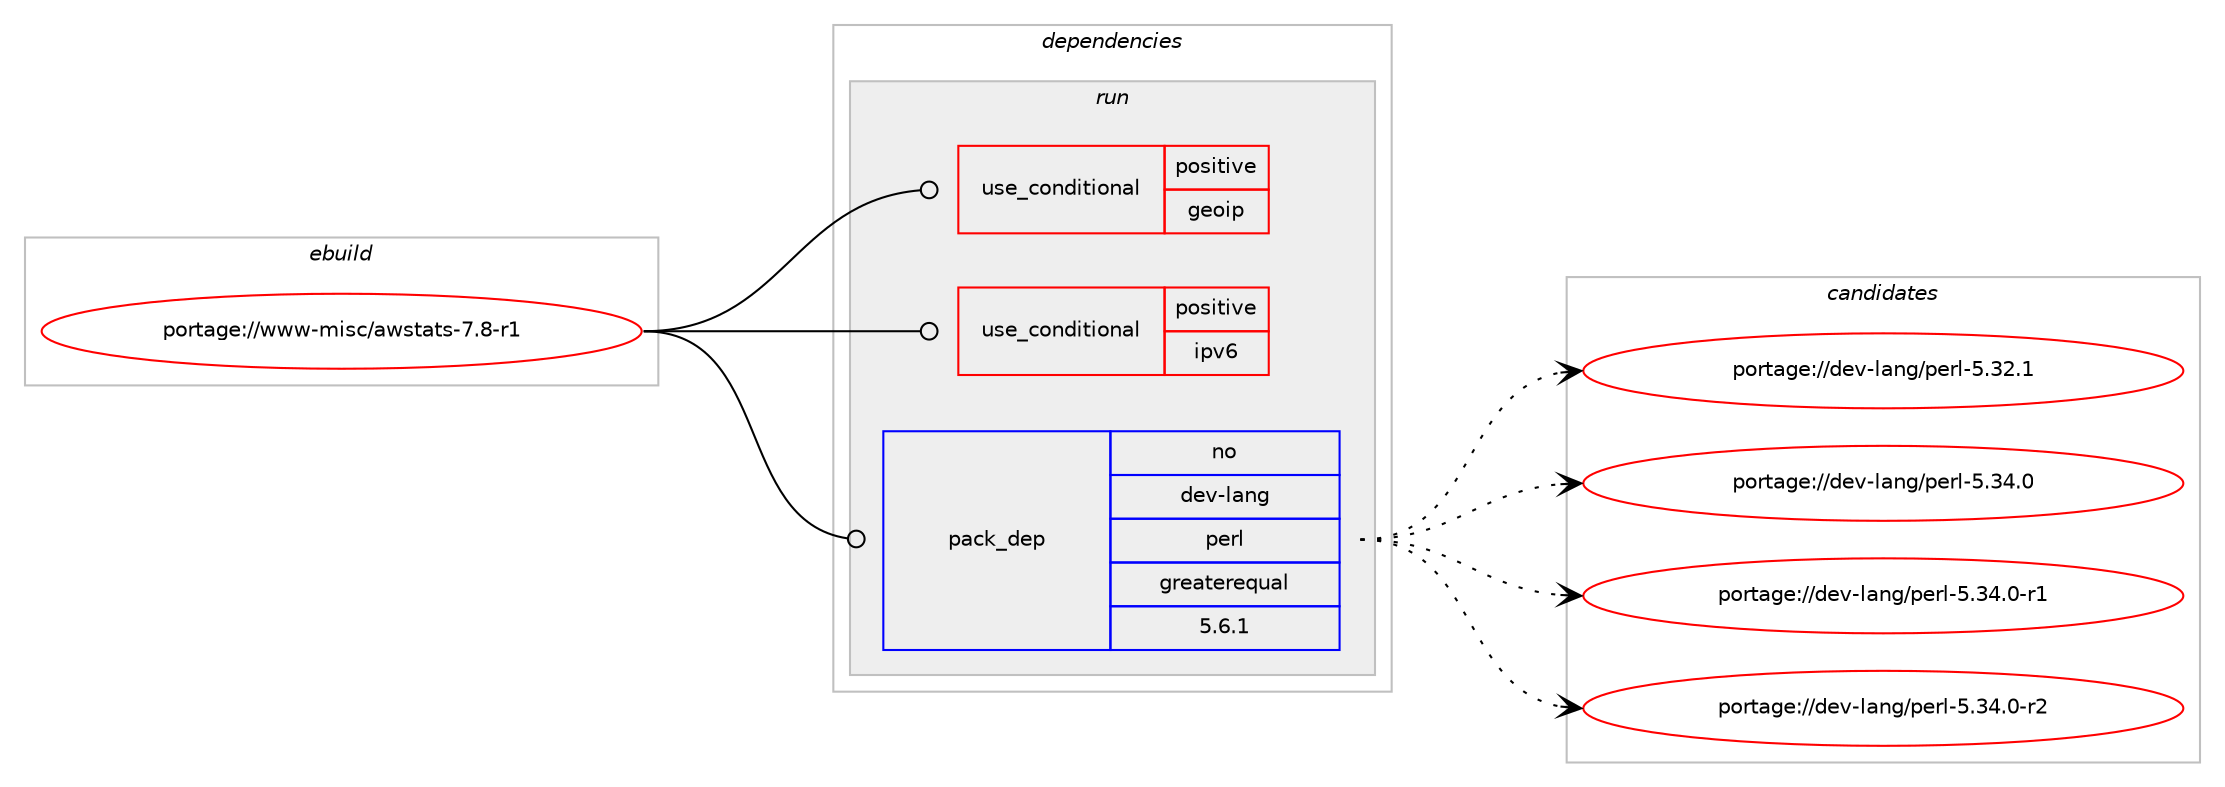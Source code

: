 digraph prolog {

# *************
# Graph options
# *************

newrank=true;
concentrate=true;
compound=true;
graph [rankdir=LR,fontname=Helvetica,fontsize=10,ranksep=1.5];#, ranksep=2.5, nodesep=0.2];
edge  [arrowhead=vee];
node  [fontname=Helvetica,fontsize=10];

# **********
# The ebuild
# **********

subgraph cluster_leftcol {
color=gray;
rank=same;
label=<<i>ebuild</i>>;
id [label="portage://www-misc/awstats-7.8-r1", color=red, width=4, href="../www-misc/awstats-7.8-r1.svg"];
}

# ****************
# The dependencies
# ****************

subgraph cluster_midcol {
color=gray;
label=<<i>dependencies</i>>;
subgraph cluster_compile {
fillcolor="#eeeeee";
style=filled;
label=<<i>compile</i>>;
}
subgraph cluster_compileandrun {
fillcolor="#eeeeee";
style=filled;
label=<<i>compile and run</i>>;
}
subgraph cluster_run {
fillcolor="#eeeeee";
style=filled;
label=<<i>run</i>>;
subgraph cond183 {
dependency404 [label=<<TABLE BORDER="0" CELLBORDER="1" CELLSPACING="0" CELLPADDING="4"><TR><TD ROWSPAN="3" CELLPADDING="10">use_conditional</TD></TR><TR><TD>positive</TD></TR><TR><TD>geoip</TD></TR></TABLE>>, shape=none, color=red];
# *** BEGIN UNKNOWN DEPENDENCY TYPE (TODO) ***
# dependency404 -> package_dependency(portage://www-misc/awstats-7.8-r1,run,no,dev-perl,Geo-IP,none,[,,],[],[])
# *** END UNKNOWN DEPENDENCY TYPE (TODO) ***

}
id:e -> dependency404:w [weight=20,style="solid",arrowhead="odot"];
subgraph cond184 {
dependency405 [label=<<TABLE BORDER="0" CELLBORDER="1" CELLSPACING="0" CELLPADDING="4"><TR><TD ROWSPAN="3" CELLPADDING="10">use_conditional</TD></TR><TR><TD>positive</TD></TR><TR><TD>ipv6</TD></TR></TABLE>>, shape=none, color=red];
# *** BEGIN UNKNOWN DEPENDENCY TYPE (TODO) ***
# dependency405 -> package_dependency(portage://www-misc/awstats-7.8-r1,run,no,dev-perl,Net-DNS,none,[,,],[],[])
# *** END UNKNOWN DEPENDENCY TYPE (TODO) ***

# *** BEGIN UNKNOWN DEPENDENCY TYPE (TODO) ***
# dependency405 -> package_dependency(portage://www-misc/awstats-7.8-r1,run,no,dev-perl,Net-IP,none,[,,],[],[])
# *** END UNKNOWN DEPENDENCY TYPE (TODO) ***

}
id:e -> dependency405:w [weight=20,style="solid",arrowhead="odot"];
subgraph pack212 {
dependency406 [label=<<TABLE BORDER="0" CELLBORDER="1" CELLSPACING="0" CELLPADDING="4" WIDTH="220"><TR><TD ROWSPAN="6" CELLPADDING="30">pack_dep</TD></TR><TR><TD WIDTH="110">no</TD></TR><TR><TD>dev-lang</TD></TR><TR><TD>perl</TD></TR><TR><TD>greaterequal</TD></TR><TR><TD>5.6.1</TD></TR></TABLE>>, shape=none, color=blue];
}
id:e -> dependency406:w [weight=20,style="solid",arrowhead="odot"];
# *** BEGIN UNKNOWN DEPENDENCY TYPE (TODO) ***
# id -> package_dependency(portage://www-misc/awstats-7.8-r1,run,no,dev-perl,URI,none,[,,],[],[])
# *** END UNKNOWN DEPENDENCY TYPE (TODO) ***

# *** BEGIN UNKNOWN DEPENDENCY TYPE (TODO) ***
# id -> package_dependency(portage://www-misc/awstats-7.8-r1,run,no,virtual,perl-Time-Local,none,[,,],[],[])
# *** END UNKNOWN DEPENDENCY TYPE (TODO) ***

}
}

# **************
# The candidates
# **************

subgraph cluster_choices {
rank=same;
color=gray;
label=<<i>candidates</i>>;

subgraph choice212 {
color=black;
nodesep=1;
choice10010111845108971101034711210111410845534651504649 [label="portage://dev-lang/perl-5.32.1", color=red, width=4,href="../dev-lang/perl-5.32.1.svg"];
choice10010111845108971101034711210111410845534651524648 [label="portage://dev-lang/perl-5.34.0", color=red, width=4,href="../dev-lang/perl-5.34.0.svg"];
choice100101118451089711010347112101114108455346515246484511449 [label="portage://dev-lang/perl-5.34.0-r1", color=red, width=4,href="../dev-lang/perl-5.34.0-r1.svg"];
choice100101118451089711010347112101114108455346515246484511450 [label="portage://dev-lang/perl-5.34.0-r2", color=red, width=4,href="../dev-lang/perl-5.34.0-r2.svg"];
dependency406:e -> choice10010111845108971101034711210111410845534651504649:w [style=dotted,weight="100"];
dependency406:e -> choice10010111845108971101034711210111410845534651524648:w [style=dotted,weight="100"];
dependency406:e -> choice100101118451089711010347112101114108455346515246484511449:w [style=dotted,weight="100"];
dependency406:e -> choice100101118451089711010347112101114108455346515246484511450:w [style=dotted,weight="100"];
}
}

}
